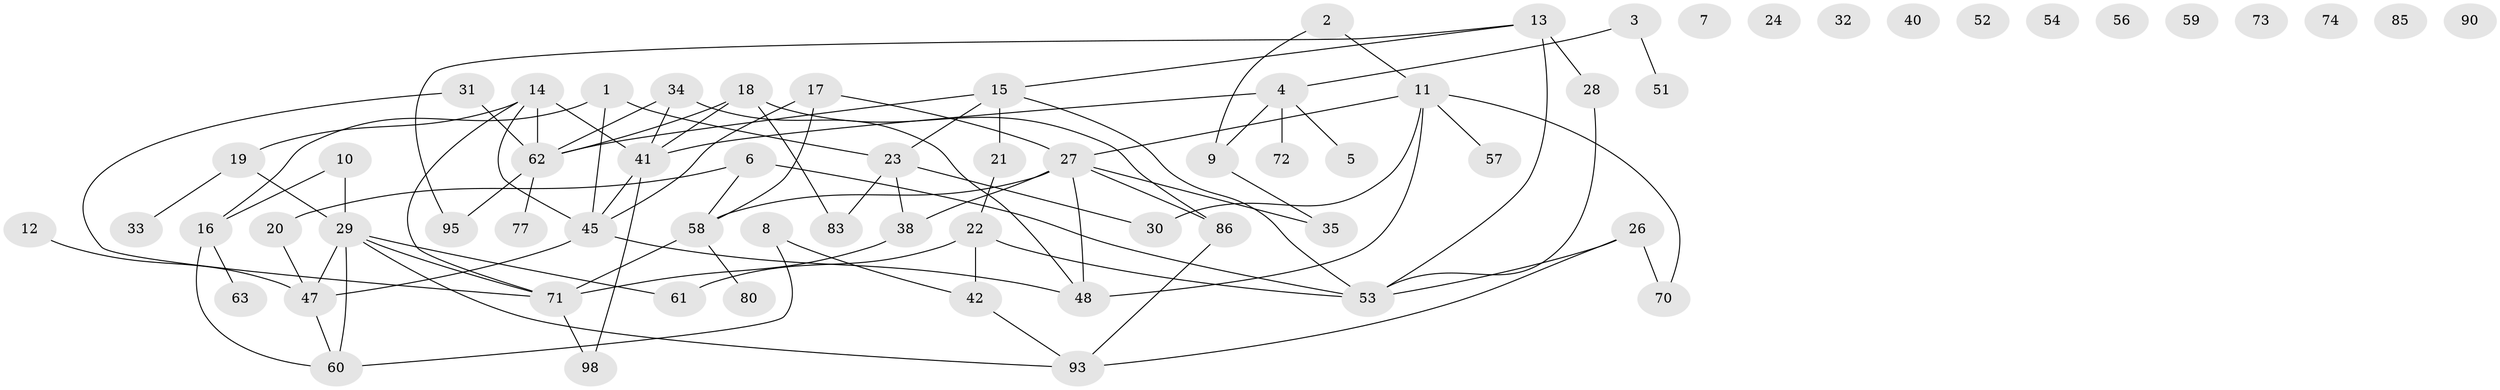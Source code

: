 // original degree distribution, {2: 0.2857142857142857, 3: 0.22448979591836735, 0: 0.11224489795918367, 5: 0.10204081632653061, 1: 0.14285714285714285, 4: 0.11224489795918367, 6: 0.02040816326530612}
// Generated by graph-tools (version 1.1) at 2025/41/03/06/25 10:41:19]
// undirected, 67 vertices, 89 edges
graph export_dot {
graph [start="1"]
  node [color=gray90,style=filled];
  1 [super="+89"];
  2;
  3;
  4 [super="+81"];
  5 [super="+37"];
  6;
  7;
  8 [super="+69"];
  9 [super="+44"];
  10;
  11 [super="+25"];
  12;
  13 [super="+43"];
  14 [super="+65"];
  15 [super="+84"];
  16 [super="+66"];
  17 [super="+46"];
  18;
  19;
  20;
  21;
  22 [super="+36"];
  23 [super="+75"];
  24 [super="+67"];
  26;
  27 [super="+50"];
  28 [super="+64"];
  29 [super="+49"];
  30;
  31 [super="+88"];
  32;
  33;
  34 [super="+39"];
  35 [super="+82"];
  38;
  40;
  41 [super="+94"];
  42 [super="+76"];
  45 [super="+55"];
  47 [super="+91"];
  48 [super="+78"];
  51;
  52;
  53 [super="+92"];
  54;
  56;
  57;
  58 [super="+97"];
  59;
  60 [super="+68"];
  61;
  62 [super="+96"];
  63;
  70;
  71 [super="+79"];
  72;
  73;
  74;
  77;
  80;
  83;
  85;
  86 [super="+87"];
  90;
  93;
  95;
  98;
  1 -- 16;
  1 -- 45;
  1 -- 23;
  2 -- 9;
  2 -- 11;
  3 -- 4;
  3 -- 51;
  4 -- 5;
  4 -- 72;
  4 -- 9;
  4 -- 41;
  6 -- 20;
  6 -- 53;
  6 -- 58;
  8 -- 42;
  8 -- 60;
  9 -- 35;
  10 -- 16;
  10 -- 29;
  11 -- 30;
  11 -- 48;
  11 -- 70;
  11 -- 57;
  11 -- 27;
  12 -- 47;
  13 -- 28 [weight=2];
  13 -- 53;
  13 -- 95;
  13 -- 15;
  14 -- 19;
  14 -- 71;
  14 -- 62;
  14 -- 45;
  14 -- 41;
  15 -- 53;
  15 -- 21;
  15 -- 23;
  15 -- 62;
  16 -- 60;
  16 -- 63;
  17 -- 27;
  17 -- 45;
  17 -- 58;
  18 -- 41;
  18 -- 62;
  18 -- 83;
  18 -- 86;
  19 -- 33;
  19 -- 29;
  20 -- 47;
  21 -- 22;
  22 -- 61;
  22 -- 42;
  22 -- 53;
  23 -- 38;
  23 -- 83;
  23 -- 30;
  26 -- 70;
  26 -- 93;
  26 -- 53;
  27 -- 35;
  27 -- 86;
  27 -- 48;
  27 -- 38;
  27 -- 58;
  28 -- 53;
  29 -- 47;
  29 -- 61;
  29 -- 71;
  29 -- 93;
  29 -- 60;
  31 -- 71;
  31 -- 62;
  34 -- 48;
  34 -- 62;
  34 -- 41;
  38 -- 71;
  41 -- 98;
  41 -- 45;
  42 -- 93;
  45 -- 48;
  45 -- 47;
  47 -- 60;
  58 -- 80;
  58 -- 71;
  62 -- 77;
  62 -- 95;
  71 -- 98;
  86 -- 93;
}
